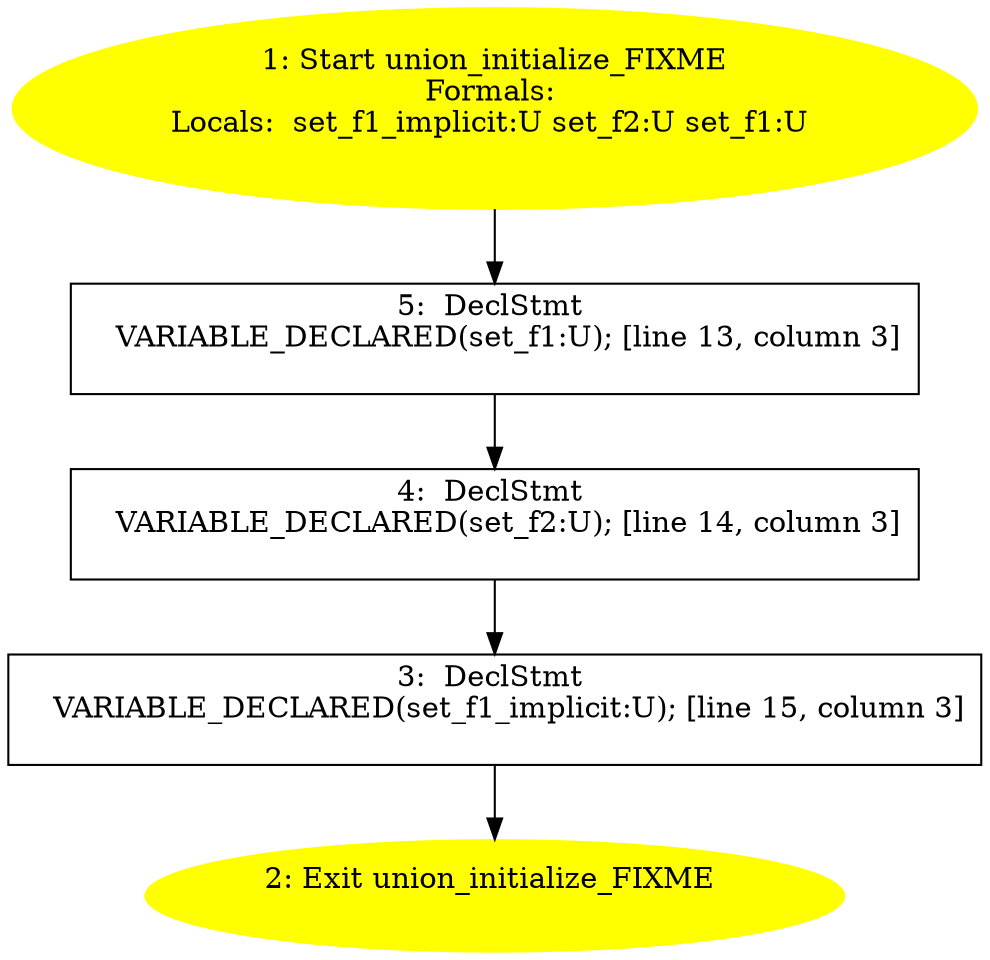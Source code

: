 /* @generated */
digraph cfg {
"union_initialize_FIXME.324b85335f5d2e41_1" [label="1: Start union_initialize_FIXME\nFormals: \nLocals:  set_f1_implicit:U set_f2:U set_f1:U \n  " color=yellow style=filled]
	

	 "union_initialize_FIXME.324b85335f5d2e41_1" -> "union_initialize_FIXME.324b85335f5d2e41_5" ;
"union_initialize_FIXME.324b85335f5d2e41_2" [label="2: Exit union_initialize_FIXME \n  " color=yellow style=filled]
	

"union_initialize_FIXME.324b85335f5d2e41_3" [label="3:  DeclStmt \n   VARIABLE_DECLARED(set_f1_implicit:U); [line 15, column 3]\n " shape="box"]
	

	 "union_initialize_FIXME.324b85335f5d2e41_3" -> "union_initialize_FIXME.324b85335f5d2e41_2" ;
"union_initialize_FIXME.324b85335f5d2e41_4" [label="4:  DeclStmt \n   VARIABLE_DECLARED(set_f2:U); [line 14, column 3]\n " shape="box"]
	

	 "union_initialize_FIXME.324b85335f5d2e41_4" -> "union_initialize_FIXME.324b85335f5d2e41_3" ;
"union_initialize_FIXME.324b85335f5d2e41_5" [label="5:  DeclStmt \n   VARIABLE_DECLARED(set_f1:U); [line 13, column 3]\n " shape="box"]
	

	 "union_initialize_FIXME.324b85335f5d2e41_5" -> "union_initialize_FIXME.324b85335f5d2e41_4" ;
}

